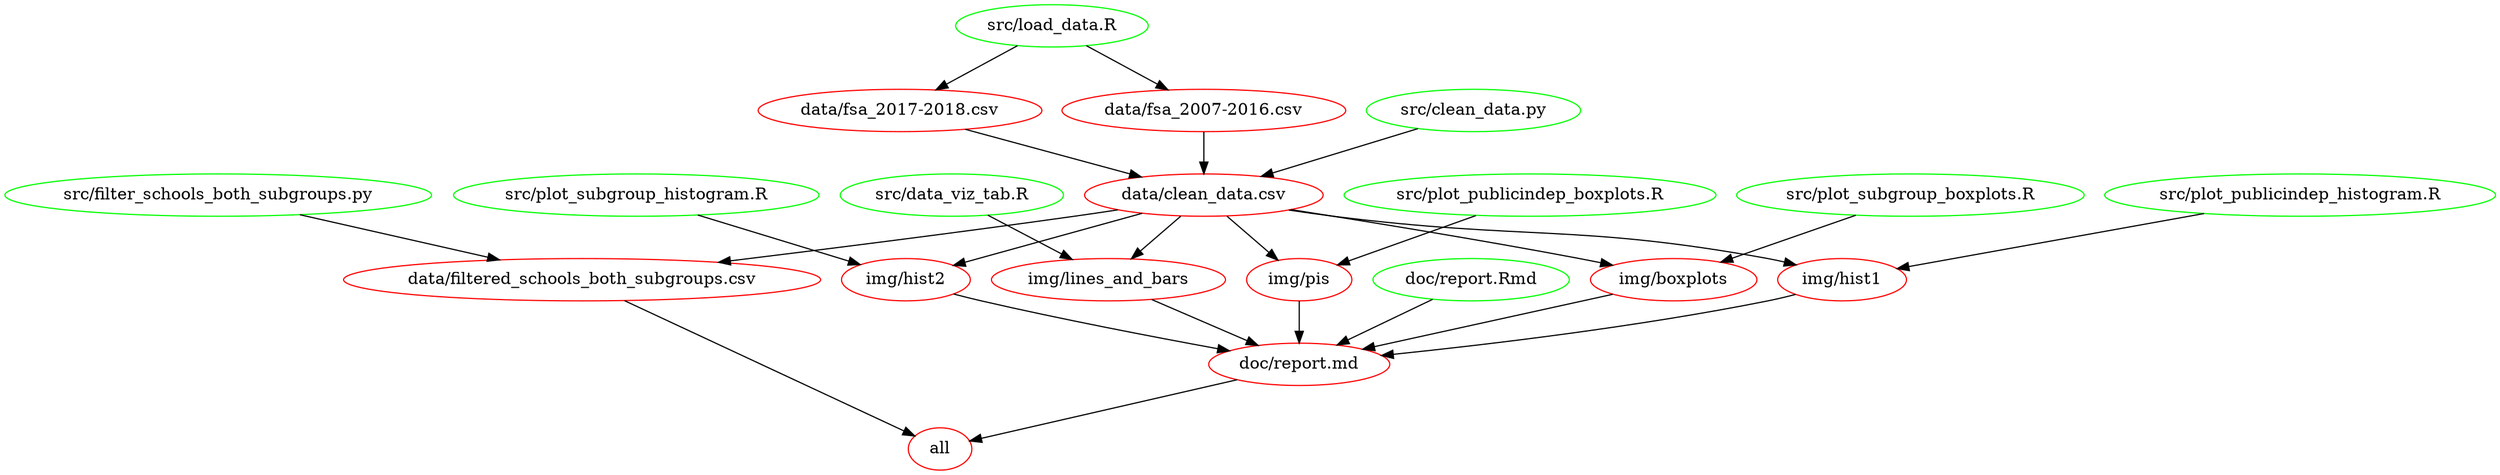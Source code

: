 digraph G {
n2[label="all", color="red"];
n4[label="data/clean_data.csv", color="red"];
n3[label="data/filtered_schools_both_subgroups.csv", color="red"];
n7[label="data/fsa_2007-2016.csv", color="red"];
n5[label="data/fsa_2017-2018.csv", color="red"];
n11[label="doc/report.Rmd", color="green"];
n10[label="doc/report.md", color="red"];
n16[label="img/boxplots", color="red"];
n18[label="img/hist1", color="red"];
n20[label="img/hist2", color="red"];
n12[label="img/lines_and_bars", color="red"];
n14[label="img/pis", color="red"];
n8[label="src/clean_data.py", color="green"];
n13[label="src/data_viz_tab.R", color="green"];
n9[label="src/filter_schools_both_subgroups.py", color="green"];
n6[label="src/load_data.R", color="green"];
n15[label="src/plot_publicindep_boxplots.R", color="green"];
n19[label="src/plot_publicindep_histogram.R", color="green"];
n17[label="src/plot_subgroup_boxplots.R", color="green"];
n21[label="src/plot_subgroup_histogram.R", color="green"];
n3 -> n2 ; 
n10 -> n2 ; 
n7 -> n4 ; 
n5 -> n4 ; 
n8 -> n4 ; 
n4 -> n3 ; 
n9 -> n3 ; 
n6 -> n7 ; 
n6 -> n5 ; 
n11 -> n10 ; 
n16 -> n10 ; 
n18 -> n10 ; 
n20 -> n10 ; 
n12 -> n10 ; 
n14 -> n10 ; 
n4 -> n16 ; 
n17 -> n16 ; 
n4 -> n18 ; 
n19 -> n18 ; 
n4 -> n20 ; 
n21 -> n20 ; 
n4 -> n12 ; 
n13 -> n12 ; 
n4 -> n14 ; 
n15 -> n14 ; 
}
